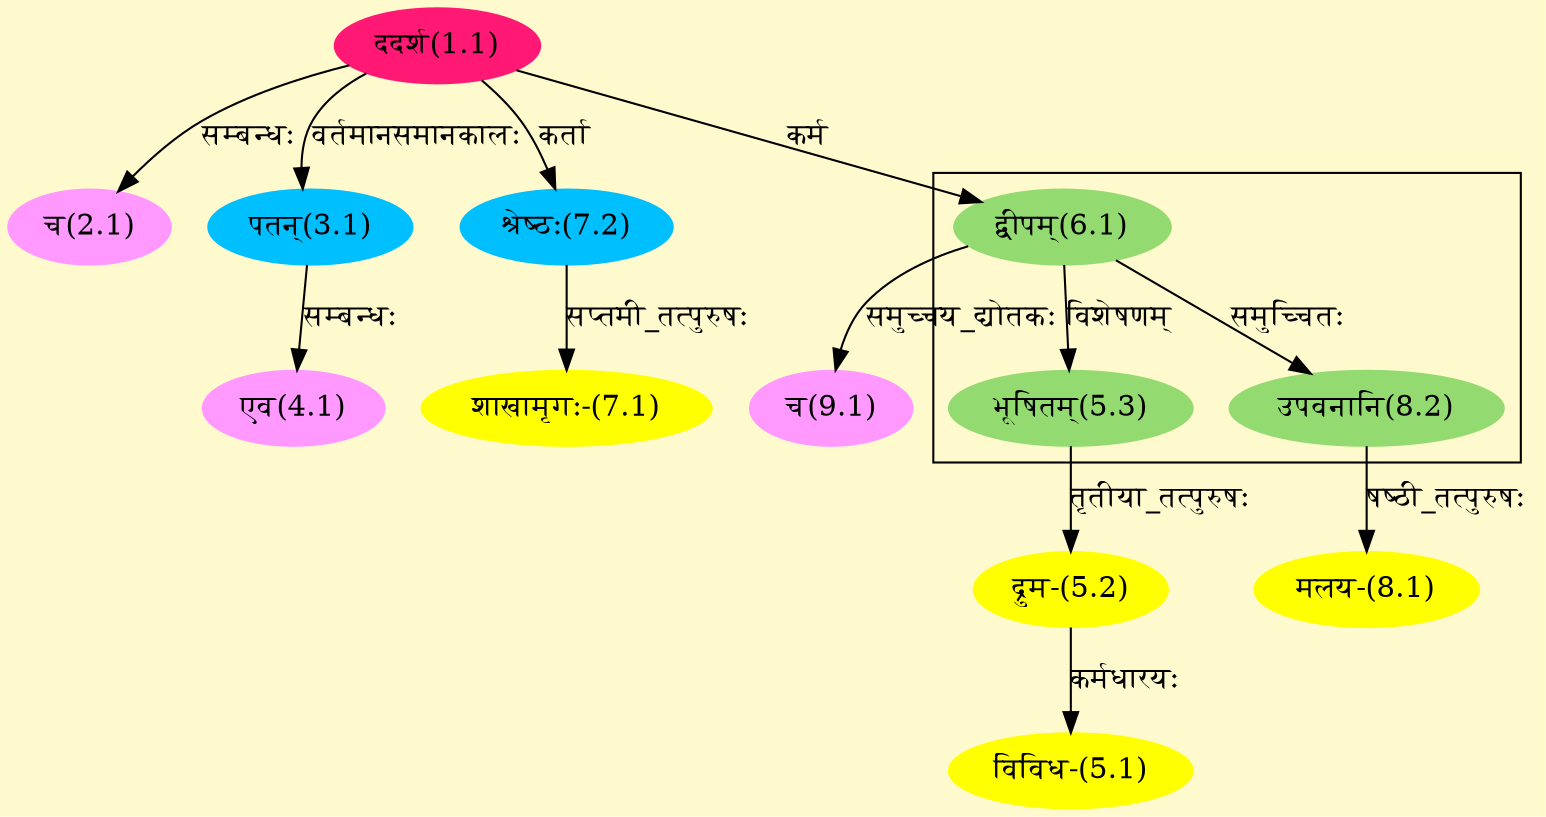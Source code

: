 digraph G{
rankdir=BT;
 compound=true;
 bgcolor="lemonchiffon1";

subgraph cluster_1{
Node5_3 [style=filled, color="#93DB70" label = "भूषितम्(5.3)"]
Node6_1 [style=filled, color="#93DB70" label = "द्वीपम्(6.1)"]
Node8_2 [style=filled, color="#93DB70" label = "उपवनानि(8.2)"]

}
Node1_1 [style=filled, color="#FF1975" label = "ददर्श(1.1)"]
Node [style=filled, color="" label = "()"]
Node2_1 [style=filled, color="#FF99FF" label = "च(2.1)"]
Node3_1 [style=filled, color="#00BFFF" label = "पतन्(3.1)"]
Node4_1 [style=filled, color="#FF99FF" label = "एव(4.1)"]
Node5_1 [style=filled, color="#FFFF00" label = "विविध-(5.1)"]
Node5_2 [style=filled, color="#FFFF00" label = "द्रुम-(5.2)"]
Node5_3 [style=filled, color="#93DB70" label = "भूषितम्(5.3)"]
Node6_1 [style=filled, color="#93DB70" label = "द्वीपम्(6.1)"]
Node7_1 [style=filled, color="#FFFF00" label = "शाखामृगः-(7.1)"]
Node7_2 [style=filled, color="#00BFFF" label = "श्रेष्ठः(7.2)"]
Node8_1 [style=filled, color="#FFFF00" label = "मलय-(8.1)"]
Node8_2 [style=filled, color="#93DB70" label = "उपवनानि(8.2)"]
Node9_1 [style=filled, color="#FF99FF" label = "च(9.1)"]
/* Start of Relations section */

Node2_1 -> Node1_1 [  label="सम्बन्धः"  dir="back" ]
Node3_1 -> Node1_1 [  label="वर्तमानसमानकालः"  dir="back" ]
Node4_1 -> Node3_1 [  label="सम्बन्धः"  dir="back" ]
Node5_1 -> Node5_2 [  label="कर्मधारयः"  dir="back" ]
Node5_2 -> Node5_3 [  label="तृतीया_तत्पुरुषः"  dir="back" ]
Node5_3 -> Node6_1 [  label="विशेषणम्"  dir="back" ]
Node6_1 -> Node1_1 [  label="कर्म"  dir="back" ]
Node7_1 -> Node7_2 [  label="सप्तमी_तत्पुरुषः"  dir="back" ]
Node7_2 -> Node1_1 [  label="कर्ता"  dir="back" ]
Node8_1 -> Node8_2 [  label="षष्ठी_तत्पुरुषः"  dir="back" ]
Node8_2 -> Node6_1 [  label="समुच्चितः"  dir="back" ]
Node9_1 -> Node6_1 [  label="समुच्चय_द्योतकः"  dir="back" ]
}
